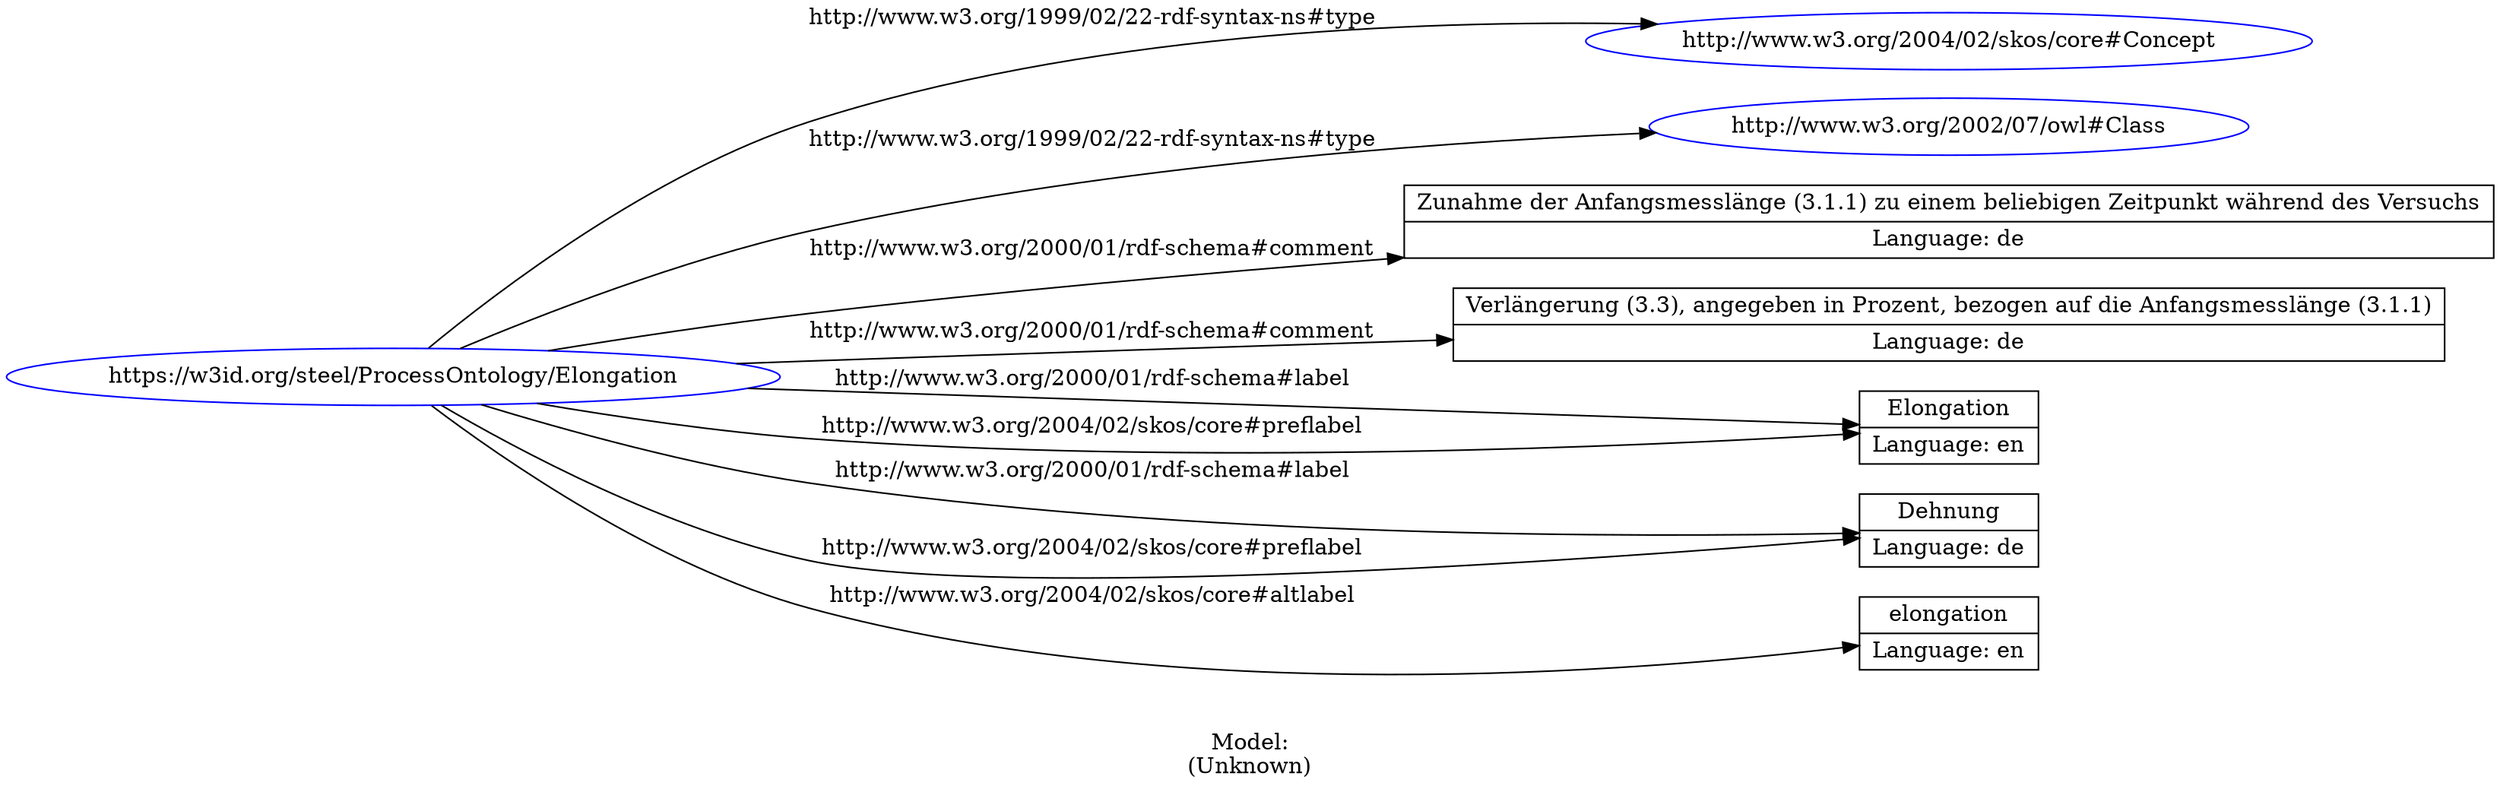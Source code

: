 digraph {
	rankdir = LR;
	charset="utf-8";

	"Rhttps://w3id.org/steel/ProcessOntology/Elongation" -> "Rhttp://www.w3.org/2004/02/skos/core#Concept" [ label="http://www.w3.org/1999/02/22-rdf-syntax-ns#type" ];
	"Rhttps://w3id.org/steel/ProcessOntology/Elongation" -> "Rhttp://www.w3.org/2002/07/owl#Class" [ label="http://www.w3.org/1999/02/22-rdf-syntax-ns#type" ];
	"Rhttps://w3id.org/steel/ProcessOntology/Elongation" -> "LZunahme der Anfangsmesslänge (3.1.1) zu einem beliebigen Zeitpunkt während des Versuchs|Language: de" [ label="http://www.w3.org/2000/01/rdf-schema#comment" ];
	"Rhttps://w3id.org/steel/ProcessOntology/Elongation" -> "LVerlängerung (3.3), angegeben in Prozent, bezogen auf die Anfangsmesslänge (3.1.1)|Language: de" [ label="http://www.w3.org/2000/01/rdf-schema#comment" ];
	"Rhttps://w3id.org/steel/ProcessOntology/Elongation" -> "LElongation|Language: en" [ label="http://www.w3.org/2000/01/rdf-schema#label" ];
	"Rhttps://w3id.org/steel/ProcessOntology/Elongation" -> "LDehnung|Language: de" [ label="http://www.w3.org/2000/01/rdf-schema#label" ];
	"Rhttps://w3id.org/steel/ProcessOntology/Elongation" -> "Lelongation|Language: en" [ label="http://www.w3.org/2004/02/skos/core#altlabel" ];
	"Rhttps://w3id.org/steel/ProcessOntology/Elongation" -> "LElongation|Language: en" [ label="http://www.w3.org/2004/02/skos/core#preflabel" ];
	"Rhttps://w3id.org/steel/ProcessOntology/Elongation" -> "LDehnung|Language: de" [ label="http://www.w3.org/2004/02/skos/core#preflabel" ];

	// Resources
	"Rhttps://w3id.org/steel/ProcessOntology/Elongation" [ label="https://w3id.org/steel/ProcessOntology/Elongation", shape = ellipse, color = blue ];
	"Rhttp://www.w3.org/2004/02/skos/core#Concept" [ label="http://www.w3.org/2004/02/skos/core#Concept", shape = ellipse, color = blue ];
	"Rhttp://www.w3.org/2002/07/owl#Class" [ label="http://www.w3.org/2002/07/owl#Class", shape = ellipse, color = blue ];

	// Anonymous nodes

	// Literals
	"LZunahme der Anfangsmesslänge (3.1.1) zu einem beliebigen Zeitpunkt während des Versuchs|Language: de" [ label="Zunahme der Anfangsmesslänge (3.1.1) zu einem beliebigen Zeitpunkt während des Versuchs|Language: de", shape = record ];
	"LVerlängerung (3.3), angegeben in Prozent, bezogen auf die Anfangsmesslänge (3.1.1)|Language: de" [ label="Verlängerung (3.3), angegeben in Prozent, bezogen auf die Anfangsmesslänge (3.1.1)|Language: de", shape = record ];
	"LElongation|Language: en" [ label="Elongation|Language: en", shape = record ];
	"LDehnung|Language: de" [ label="Dehnung|Language: de", shape = record ];
	"Lelongation|Language: en" [ label="elongation|Language: en", shape = record ];

	label="\n\nModel:\n(Unknown)";
}
